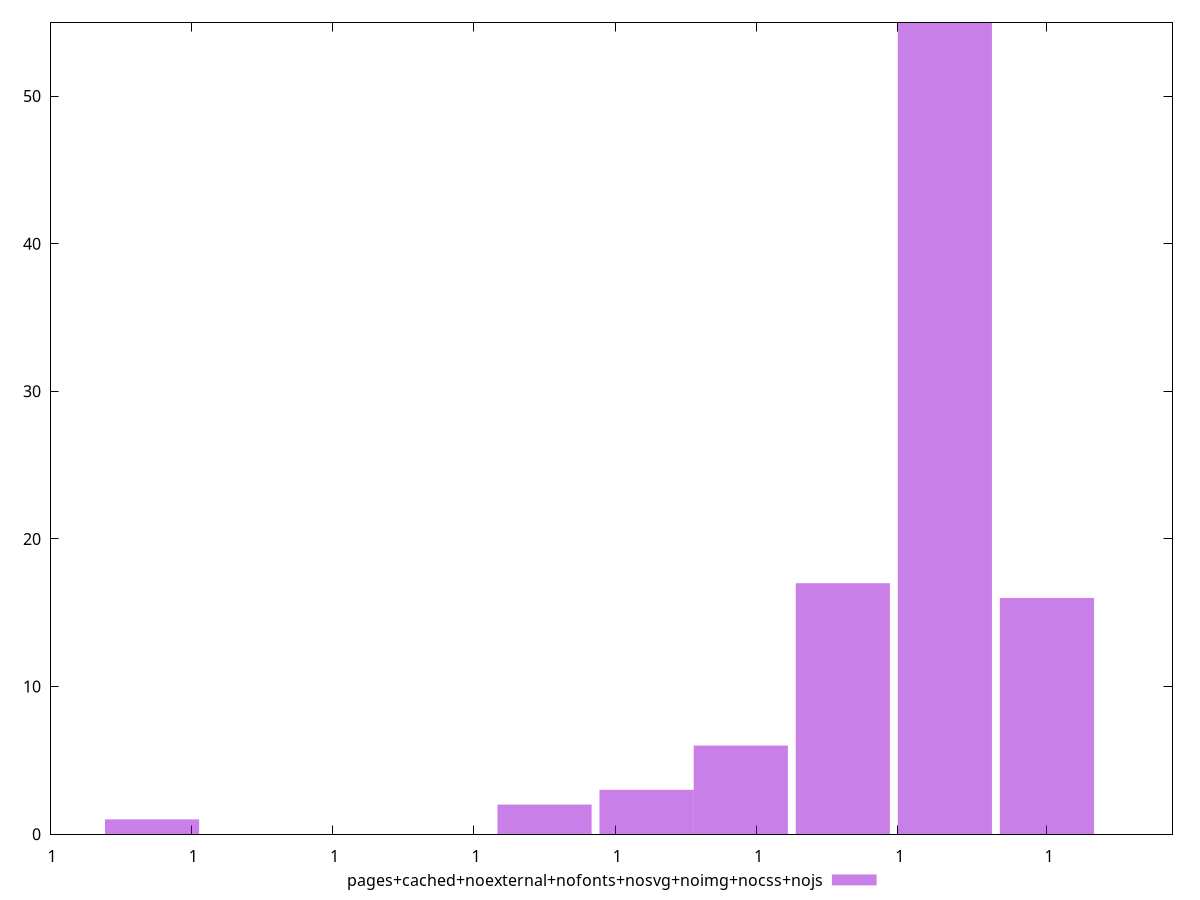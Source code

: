 $_pagesCachedNoexternalNofontsNosvgNoimgNocssNojs <<EOF
0.9999999999999973 17
0.9999999999999988 55
0.9999999999999931 2
1.0000000000000002 16
0.9999999999999946 3
0.9999999999999876 1
0.9999999999999959 6
EOF
set key outside below
set terminal pngcairo
set output "report_00004_2020-11-02T20-21-41.718Z/bootup-time/pages+cached+noexternal+nofonts+nosvg+noimg+nocss+nojs//hist.png"
set yrange [0:55]
set boxwidth 1.4050063227183857e-15
set style fill transparent solid 0.5 noborder
plot $_pagesCachedNoexternalNofontsNosvgNoimgNocssNojs title "pages+cached+noexternal+nofonts+nosvg+noimg+nocss+nojs" with boxes ,